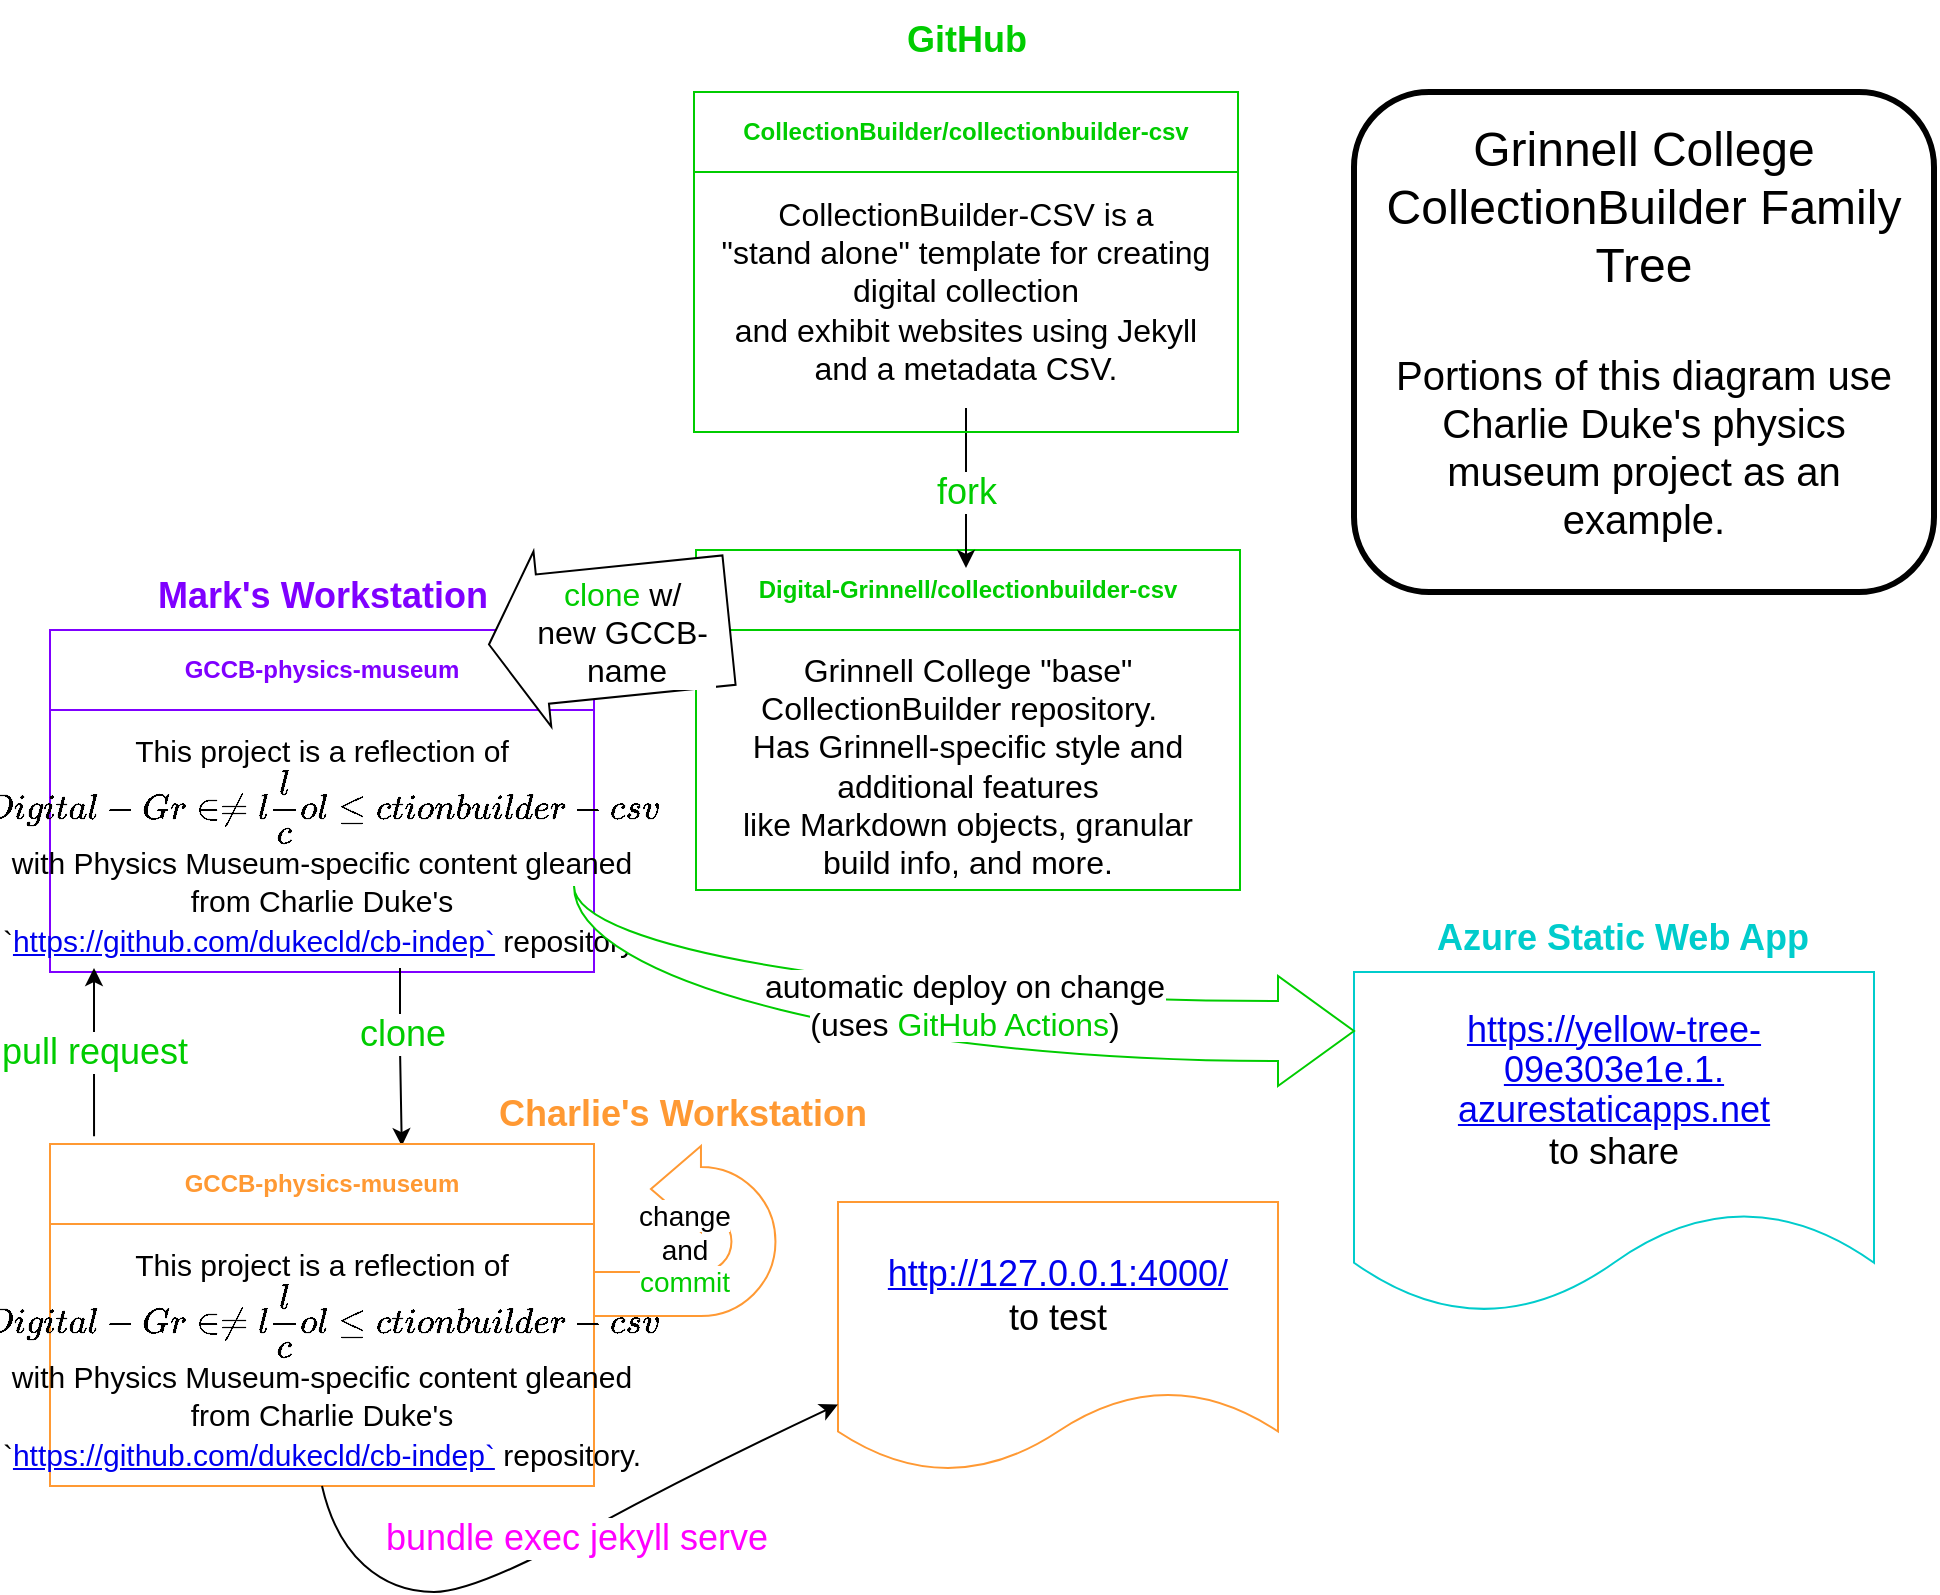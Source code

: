 <mxfile version="28.0.7">
  <diagram name="Page-1" id="xfICfgh5GZFHUXYX1ghy">
    <mxGraphModel dx="1300" dy="550" grid="1" gridSize="10" guides="1" tooltips="1" connect="1" arrows="1" fold="1" page="1" pageScale="1" pageWidth="1100" pageHeight="850" background="#ffffff" math="0" shadow="0">
      <root>
        <mxCell id="0" />
        <mxCell id="1" parent="0" />
        <mxCell id="Tse-7rxfkuOb4b0HgU-C-35" value="&lt;font style=&quot;font-size: 14px;&quot;&gt;&lt;span style=&quot;background-color: light-dark(#ffffff, var(--ge-dark-color, #121212));&quot;&gt;&lt;br&gt;&lt;/span&gt;&lt;/font&gt;&lt;div&gt;&lt;font style=&quot;font-size: 14px;&quot;&gt;&lt;span style=&quot;background-color: light-dark(#ffffff, var(--ge-dark-color, #121212));&quot;&gt;&lt;br&gt;&lt;/span&gt;&lt;/font&gt;&lt;/div&gt;&lt;div&gt;&lt;font style=&quot;font-size: 14px;&quot;&gt;&lt;span style=&quot;background-color: light-dark(#ffffff, var(--ge-dark-color, #121212));&quot;&gt;change&lt;/span&gt;&lt;/font&gt;&lt;/div&gt;&lt;div&gt;&lt;font style=&quot;font-size: 14px;&quot;&gt;&lt;span style=&quot;background-color: light-dark(#ffffff, var(--ge-dark-color, #121212));&quot;&gt;and&lt;/span&gt;&lt;/font&gt;&lt;/div&gt;&lt;font style=&quot;font-size: 14px;&quot;&gt;&lt;span style=&quot;background-color: light-dark(#ffffff, var(--ge-dark-color, #121212));&quot;&gt;&lt;span style=&quot;color: rgb(0, 204, 0);&quot;&gt;commit&lt;/span&gt;&lt;br&gt;&lt;br&gt;&lt;/span&gt;&lt;/font&gt;" style="html=1;shadow=0;dashed=0;align=center;verticalAlign=middle;shape=mxgraph.arrows2.uTurnArrow;dy=11;arrowHead=43;dx2=25;flipH=1;strokeColor=#FF9933;" parent="1" vertex="1">
          <mxGeometry x="380" y="597" width="90.73" height="85" as="geometry" />
        </mxCell>
        <mxCell id="Tse-7rxfkuOb4b0HgU-C-12" value="&lt;span style=&quot;color: rgb(0, 204, 0);&quot;&gt;Digital-Grinnell/collectionbuilder-csv&lt;/span&gt;" style="swimlane;whiteSpace=wrap;html=1;startSize=40;strokeColor=#00CC00;" parent="1" vertex="1">
          <mxGeometry x="431" y="299" width="272" height="170" as="geometry">
            <mxRectangle x="320" y="30" width="240" height="40" as="alternateBounds" />
          </mxGeometry>
        </mxCell>
        <mxCell id="Tse-7rxfkuOb4b0HgU-C-13" value="Grinnell College &quot;base&quot; CollectionBuilder repository.&amp;nbsp;&amp;nbsp;&lt;br&gt;Has Grinnell-specific style and additional features&lt;br&gt;like Markdown objects, granular build info, and more." style="text;whiteSpace=wrap;html=1;align=center;fontSize=16;" parent="Tse-7rxfkuOb4b0HgU-C-12" vertex="1">
          <mxGeometry x="6" y="44" width="260" height="105" as="geometry" />
        </mxCell>
        <mxCell id="Tse-7rxfkuOb4b0HgU-C-19" value="&lt;font style=&quot;font-size: 18px; color: rgb(127, 0, 255);&quot;&gt;&lt;b&gt;Mark&#39;s Workstation&lt;/b&gt;&lt;/font&gt;" style="text;html=1;align=center;verticalAlign=middle;resizable=0;points=[];autosize=1;strokeColor=none;fillColor=none;" parent="1" vertex="1">
          <mxGeometry x="149" y="302" width="190" height="40" as="geometry" />
        </mxCell>
        <mxCell id="Tse-7rxfkuOb4b0HgU-C-20" value="&lt;span style=&quot;color: rgb(127, 0, 255);&quot;&gt;GCCB-physics-museum&lt;/span&gt;" style="swimlane;whiteSpace=wrap;html=1;startSize=40;strokeColor=#7F00FF;" parent="1" vertex="1">
          <mxGeometry x="108" y="339" width="272" height="171" as="geometry">
            <mxRectangle x="320" y="30" width="240" height="40" as="alternateBounds" />
          </mxGeometry>
        </mxCell>
        <mxCell id="Tse-7rxfkuOb4b0HgU-C-21" value="&lt;font style=&quot;font-size: 15px;&quot;&gt;This project is a reflection of&lt;br&gt;`Digital-Grinnell/collectionbuilder-csv`&lt;br&gt; with Physics Museum-specific content gleaned from Charlie Duke&#39;s&lt;br&gt;`&lt;a class=&quot;Link--inTextBlock&quot; href=&quot;https://github.com/dukecld/cb-indep`&quot;&gt;https://github.com/dukecld/cb-indep`&lt;/a&gt; repository. &lt;br&gt;&lt;/font&gt;      " style="text;whiteSpace=wrap;html=1;align=center;fontSize=16;" parent="Tse-7rxfkuOb4b0HgU-C-20" vertex="1">
          <mxGeometry x="6" y="44" width="260" height="105" as="geometry" />
        </mxCell>
        <mxCell id="Tse-7rxfkuOb4b0HgU-C-22" value="" style="shape=flexArrow;endArrow=classic;html=1;rounded=0;width=65;endSize=8.61;endWidth=22;fillColor=default;" parent="1" edge="1">
          <mxGeometry width="50" height="50" relative="1" as="geometry">
            <mxPoint x="448" y="334" as="sourcePoint" />
            <mxPoint x="327" y="346.293" as="targetPoint" />
            <Array as="points" />
          </mxGeometry>
        </mxCell>
        <mxCell id="Tse-7rxfkuOb4b0HgU-C-23" value="&lt;font style=&quot;font-size: 16px;&quot;&gt;&lt;span style=&quot;color: rgb(0, 204, 0);&quot;&gt;clone&lt;/span&gt; w/&amp;nbsp;&lt;br&gt;new GCCB-&amp;nbsp;&lt;br&gt;name&lt;/font&gt;" style="edgeLabel;html=1;align=center;verticalAlign=middle;resizable=0;points=[];" parent="Tse-7rxfkuOb4b0HgU-C-22" vertex="1" connectable="0">
          <mxGeometry x="-0.084" y="2" relative="1" as="geometry">
            <mxPoint x="3" y="-2" as="offset" />
          </mxGeometry>
        </mxCell>
        <mxCell id="Tse-7rxfkuOb4b0HgU-C-28" value="&lt;font style=&quot;font-size: 18px; color: rgb(255, 153, 51);&quot;&gt;&lt;b&gt;Charlie&#39;s Workstation&lt;/b&gt;&lt;/font&gt;" style="text;html=1;align=center;verticalAlign=middle;resizable=0;points=[];autosize=1;strokeColor=none;fillColor=none;" parent="1" vertex="1">
          <mxGeometry x="319" y="561" width="210" height="40" as="geometry" />
        </mxCell>
        <mxCell id="Tse-7rxfkuOb4b0HgU-C-33" value="&lt;font style=&quot;font-size: 18px; color: rgb(0, 204, 0);&quot;&gt;fork&lt;/font&gt;" style="edgeStyle=orthogonalEdgeStyle;rounded=0;orthogonalLoop=1;jettySize=auto;html=1;" parent="1" edge="1">
          <mxGeometry x="0.146" relative="1" as="geometry">
            <mxPoint x="566" y="228" as="sourcePoint" />
            <mxPoint x="566" y="308" as="targetPoint" />
            <Array as="points">
              <mxPoint x="570.5" y="268" />
              <mxPoint x="570.5" y="268" />
            </Array>
            <mxPoint as="offset" />
          </mxGeometry>
        </mxCell>
        <mxCell id="Tse-7rxfkuOb4b0HgU-C-34" value="&lt;font style=&quot;font-size: 18px; color: rgb(0, 204, 0);&quot;&gt;clone&lt;/font&gt;" style="edgeStyle=orthogonalEdgeStyle;rounded=0;orthogonalLoop=1;jettySize=auto;html=1;entryX=0.893;entryY=0.006;entryDx=0;entryDy=0;entryPerimeter=0;" parent="1" edge="1">
          <mxGeometry x="-0.281" y="1" relative="1" as="geometry">
            <mxPoint x="283" y="508" as="sourcePoint" />
            <mxPoint x="283.896" y="597.026" as="targetPoint" />
            <Array as="points">
              <mxPoint x="283" y="548" />
              <mxPoint x="284" y="548" />
            </Array>
            <mxPoint as="offset" />
          </mxGeometry>
        </mxCell>
        <mxCell id="Tse-7rxfkuOb4b0HgU-C-36" value="&lt;font style=&quot;font-size: 18px; color: rgb(0, 204, 0);&quot;&gt;pull request&lt;/font&gt;" style="edgeStyle=orthogonalEdgeStyle;rounded=0;orthogonalLoop=1;jettySize=auto;html=1;exitX=0.081;exitY=-0.023;exitDx=0;exitDy=0;exitPerimeter=0;" parent="1" source="Tse-7rxfkuOb4b0HgU-C-29" edge="1">
          <mxGeometry x="0.001" relative="1" as="geometry">
            <mxPoint x="150" y="508" as="sourcePoint" />
            <mxPoint x="130" y="508" as="targetPoint" />
            <Array as="points">
              <mxPoint x="130" y="548" />
              <mxPoint x="130" y="548" />
            </Array>
            <mxPoint as="offset" />
          </mxGeometry>
        </mxCell>
        <mxCell id="Tse-7rxfkuOb4b0HgU-C-38" value="&lt;div align=&quot;center&quot; style=&quot;font-weight: normal; line-height: 18px; white-space: pre;&quot;&gt;&lt;div&gt;&lt;font face=&quot;Helvetica&quot; style=&quot;background-color: light-dark(#ffffff, var(--ge-dark-color, #121212)); font-size: 18px;&quot;&gt;&lt;span style=&quot;color: rgb(212, 212, 212);&quot;&gt;&lt;a href=&quot;https://yellow-tree- 09e303e1e.1. azurestaticapps.net&quot;&gt;https://yellow-tree-&lt;br&gt;09e303e1e.1.&lt;br&gt;azurestaticapps.net&lt;/a&gt;&lt;/span&gt;&lt;/font&gt;&lt;/div&gt;&lt;/div&gt;&lt;font style=&quot;font-size: 18px;&quot; face=&quot;Helvetica&quot;&gt;to share&lt;/font&gt;" style="shape=document;whiteSpace=wrap;html=1;boundedLbl=1;align=center;strokeColor=#00CCCC;" parent="1" vertex="1">
          <mxGeometry x="760" y="510" width="260" height="171" as="geometry" />
        </mxCell>
        <mxCell id="Tse-7rxfkuOb4b0HgU-C-39" value="&lt;font style=&quot;font-size: 18px; color: rgb(0, 204, 204);&quot;&gt;&lt;b&gt;Azure Static Web App&lt;/b&gt;&lt;/font&gt;" style="text;html=1;align=center;verticalAlign=middle;resizable=0;points=[];autosize=1;strokeColor=none;fillColor=none;" parent="1" vertex="1">
          <mxGeometry x="789" y="473" width="210" height="40" as="geometry" />
        </mxCell>
        <mxCell id="Tse-7rxfkuOb4b0HgU-C-47" value="&lt;font style=&quot;font-size: 16px; background-color: light-dark(#ffffff, var(--ge-dark-color, #121212));&quot;&gt;&lt;br&gt;automatic deploy on change&lt;br&gt;(uses &lt;span style=&quot;color: rgb(0, 204, 0);&quot;&gt;GitHub Actions&lt;/span&gt;)&lt;/font&gt;" style="html=1;shadow=0;dashed=0;align=center;verticalAlign=middle;shape=mxgraph.arrows2.jumpInArrow;dy=15;dx=38;arrowHead=55;flipV=1;strokeColor=#00CC00;" parent="1" vertex="1">
          <mxGeometry x="370" y="467" width="390" height="100" as="geometry" />
        </mxCell>
        <mxCell id="Tse-7rxfkuOb4b0HgU-C-1" value="CollectionBuilder/collectionbuilder-csv" style="swimlane;whiteSpace=wrap;html=1;startSize=40;fontColor=#00CC00;strokeColor=#00CC00;" parent="1" vertex="1">
          <mxGeometry x="430" y="70" width="272" height="170" as="geometry">
            <mxRectangle x="320" y="30" width="240" height="40" as="alternateBounds" />
          </mxGeometry>
        </mxCell>
        <mxCell id="Tse-7rxfkuOb4b0HgU-C-6" value="CollectionBuilder-CSV is a&lt;br&gt;&quot;stand alone&quot; template for creating digital collection&lt;br&gt;and exhibit websites using Jekyll&lt;br&gt;and a metadata CSV." style="text;whiteSpace=wrap;html=1;align=center;fontSize=16;" parent="Tse-7rxfkuOb4b0HgU-C-1" vertex="1">
          <mxGeometry x="6" y="45" width="260" height="80" as="geometry" />
        </mxCell>
        <mxCell id="Tse-7rxfkuOb4b0HgU-C-11" value="&lt;font style=&quot;font-size: 18px; color: rgb(0, 204, 0);&quot;&gt;&lt;b&gt;GitHub&lt;/b&gt;&lt;/font&gt;" style="text;html=1;align=center;verticalAlign=middle;resizable=0;points=[];autosize=1;strokeColor=none;fillColor=none;" parent="1" vertex="1">
          <mxGeometry x="526" y="24" width="80" height="40" as="geometry" />
        </mxCell>
        <mxCell id="MkRkW_FTMVN4ikkAUPbI-1" value="&lt;div&gt;&lt;font style=&quot;font-size: 18px;&quot;&gt;&lt;a href=&quot;http://127.0.0.1:4000/&quot;&gt;http://127.0.0.1:4000/&lt;br&gt;&lt;/a&gt;to test&lt;/font&gt;&lt;/div&gt;" style="shape=document;whiteSpace=wrap;html=1;boundedLbl=1;align=center;strokeColor=#FF9933;" vertex="1" parent="1">
          <mxGeometry x="502" y="625" width="220" height="135" as="geometry" />
        </mxCell>
        <mxCell id="Tse-7rxfkuOb4b0HgU-C-29" value="&lt;span style=&quot;color: rgb(255, 153, 51);&quot;&gt;GCCB-physics-museum&lt;/span&gt;" style="swimlane;whiteSpace=wrap;html=1;startSize=40;fillColor=default;strokeColor=#FF9933;" parent="1" vertex="1">
          <mxGeometry x="108" y="596" width="272" height="171" as="geometry">
            <mxRectangle x="320" y="30" width="240" height="40" as="alternateBounds" />
          </mxGeometry>
        </mxCell>
        <mxCell id="Tse-7rxfkuOb4b0HgU-C-30" value="&lt;font style=&quot;font-size: 15px;&quot;&gt;This project is a reflection of&lt;br&gt;`Digital-Grinnell/collectionbuilder-csv`&lt;br&gt; with Physics Museum-specific content gleaned from Charlie Duke&#39;s&lt;br&gt;`&lt;a class=&quot;Link--inTextBlock&quot; href=&quot;https://github.com/dukecld/cb-indep`&quot;&gt;https://github.com/dukecld/cb-indep`&lt;/a&gt; repository. &lt;br&gt;&lt;/font&gt;      " style="text;whiteSpace=wrap;html=1;align=center;fontSize=16;" parent="Tse-7rxfkuOb4b0HgU-C-29" vertex="1">
          <mxGeometry x="6" y="44" width="260" height="105" as="geometry" />
        </mxCell>
        <mxCell id="MkRkW_FTMVN4ikkAUPbI-2" value="" style="curved=1;endArrow=classic;html=1;rounded=0;exitX=0.5;exitY=1;exitDx=0;exitDy=0;entryX=0;entryY=0.75;entryDx=0;entryDy=0;" edge="1" parent="1" source="Tse-7rxfkuOb4b0HgU-C-29" target="MkRkW_FTMVN4ikkAUPbI-1">
          <mxGeometry width="50" height="50" relative="1" as="geometry">
            <mxPoint x="280" y="840" as="sourcePoint" />
            <mxPoint x="330" y="790" as="targetPoint" />
            <Array as="points">
              <mxPoint x="250" y="793" />
              <mxPoint x="280" y="820" />
              <mxPoint x="320" y="820" />
              <mxPoint x="430" y="760" />
            </Array>
          </mxGeometry>
        </mxCell>
        <mxCell id="MkRkW_FTMVN4ikkAUPbI-3" value="&lt;font style=&quot;font-size: 18px; color: rgb(255, 0, 255);&quot;&gt;bundle exec jekyll serve&lt;/font&gt;" style="edgeLabel;html=1;align=center;verticalAlign=middle;resizable=0;points=[];" vertex="1" connectable="0" parent="MkRkW_FTMVN4ikkAUPbI-2">
          <mxGeometry x="0.061" y="-1" relative="1" as="geometry">
            <mxPoint x="-1" as="offset" />
          </mxGeometry>
        </mxCell>
        <mxCell id="MkRkW_FTMVN4ikkAUPbI-4" value="&lt;div align=&quot;center&quot;&gt;&lt;font style=&quot;font-size: 24px;&quot;&gt;Grinnell College CollectionBuilder Family Tree&lt;/font&gt;&lt;/div&gt;&lt;div align=&quot;center&quot;&gt;&lt;font style=&quot;font-size: 24px;&quot;&gt;&lt;br&gt;&lt;/font&gt;&lt;/div&gt;&lt;div align=&quot;center&quot;&gt;&lt;font style=&quot;font-size: 20px;&quot;&gt;Portions of this diagram use Charlie Duke&#39;s physics museum project as an example.&lt;/font&gt;&lt;/div&gt;" style="text;html=1;whiteSpace=wrap;overflow=hidden;rounded=1;strokeColor=default;strokeWidth=3;labelPadding=10;perimeterSpacing=3;fixDash=0;container=0;spacingLeft=5;spacingBottom=5;spacingRight=5;spacingTop=5;spacing=5;align=center;" vertex="1" parent="1">
          <mxGeometry x="760" y="70" width="290" height="250" as="geometry" />
        </mxCell>
      </root>
    </mxGraphModel>
  </diagram>
</mxfile>
